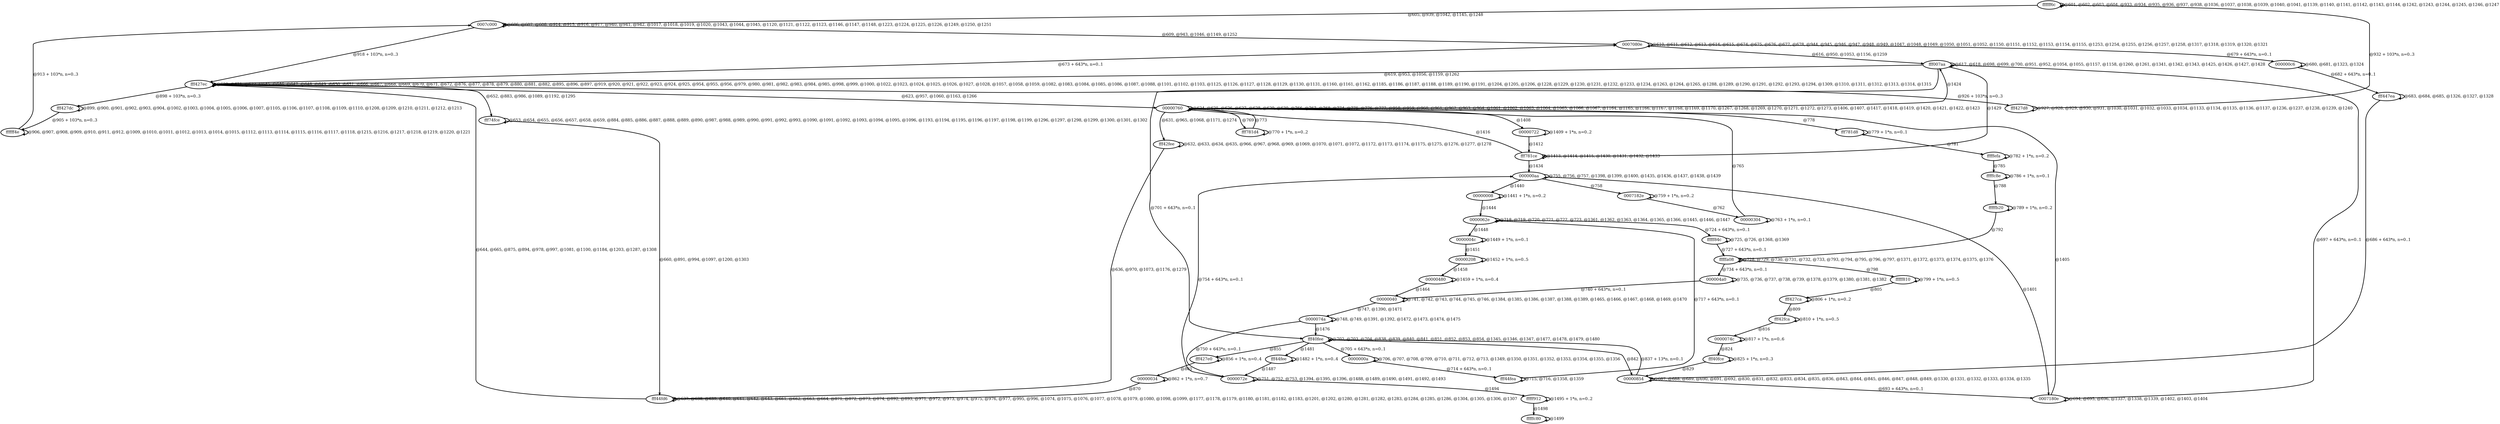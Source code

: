 digraph G {
        node [style=rounded, penwidth=3, fontsize=20, shape=oval];
        "ffffff6c" -> "ffffff6c" [label="@601, @602, @603, @604, @933, @934, @935, @936, @937, @938, @1036, @1037, @1038, @1039, @1040, @1041, @1139, @1140, @1141, @1142, @1143, @1144, @1242, @1243, @1244, @1245, @1246, @1247", color=black,arrowsize=1,style=bold,penwidth=3,fontsize=20];
"ffffff6c" -> "0007c000" [label="@605, @939, @1042, @1145, @1248", color=black,arrowsize=1,style=bold,penwidth=3,fontsize=20];
"0007c000" -> "0007c000" [label="@606, @607, @608, @914, @915, @916, @917, @940, @941, @942, @1017, @1018, @1019, @1020, @1043, @1044, @1045, @1120, @1121, @1122, @1123, @1146, @1147, @1148, @1223, @1224, @1225, @1226, @1249, @1250, @1251", color=black,arrowsize=1,style=bold,penwidth=3,fontsize=20];
"0007c000" -> "0007080e" [label="@609, @943, @1046, @1149, @1252", color=black,arrowsize=1,style=bold,penwidth=3,fontsize=20];
"0007080e" -> "0007080e" [label="@610, @611, @612, @613, @614, @615, @674, @675, @676, @677, @678, @944, @945, @946, @947, @948, @949, @1047, @1048, @1049, @1050, @1051, @1052, @1150, @1151, @1152, @1153, @1154, @1155, @1253, @1254, @1255, @1256, @1257, @1258, @1317, @1318, @1319, @1320, @1321", color=black,arrowsize=1,style=bold,penwidth=3,fontsize=20];
"0007080e" -> "fff007aa" [label="@616, @950, @1053, @1156, @1259", color=black,arrowsize=1,style=bold,penwidth=3,fontsize=20];
"fff007aa" -> "fff007aa" [label="@617, @618, @698, @699, @700, @951, @952, @1054, @1055, @1157, @1158, @1260, @1261, @1341, @1342, @1343, @1425, @1426, @1427, @1428", color=black,arrowsize=1,style=bold,penwidth=3,fontsize=20];
"fff007aa" -> "fff427ec" [label="@619, @953, @1056, @1159, @1262", color=black,arrowsize=1,style=bold,penwidth=3,fontsize=20];
"fff427ec" -> "fff427ec" [label="@620, @621, @622, @645, @646, @647, @648, @649, @650, @651, @666, @667, @668, @669, @670, @671, @672, @876, @877, @878, @879, @880, @881, @882, @895, @896, @897, @919, @920, @921, @922, @923, @924, @925, @954, @955, @956, @979, @980, @981, @982, @983, @984, @985, @998, @999, @1000, @1022, @1023, @1024, @1025, @1026, @1027, @1028, @1057, @1058, @1059, @1082, @1083, @1084, @1085, @1086, @1087, @1088, @1101, @1102, @1103, @1125, @1126, @1127, @1128, @1129, @1130, @1131, @1160, @1161, @1162, @1185, @1186, @1187, @1188, @1189, @1190, @1191, @1204, @1205, @1206, @1228, @1229, @1230, @1231, @1232, @1233, @1234, @1263, @1264, @1265, @1288, @1289, @1290, @1291, @1292, @1293, @1294, @1309, @1310, @1311, @1312, @1313, @1314, @1315", color=black,arrowsize=1,style=bold,penwidth=3,fontsize=20];
"fff427ec" -> "00000760" [label="@623, @957, @1060, @1163, @1266", color=black,arrowsize=1,style=bold,penwidth=3,fontsize=20];
"00000760" -> "00000760" [label="@624, @625, @626, @627, @628, @629, @630, @766, @767, @768, @774, @775, @776, @777, @958, @959, @960, @961, @962, @963, @964, @1061, @1062, @1063, @1064, @1065, @1066, @1067, @1164, @1165, @1166, @1167, @1168, @1169, @1170, @1267, @1268, @1269, @1270, @1271, @1272, @1273, @1406, @1407, @1417, @1418, @1419, @1420, @1421, @1422, @1423", color=black,arrowsize=1,style=bold,penwidth=3,fontsize=20];
"00000760" -> "fff42fee" [label="@631, @965, @1068, @1171, @1274", color=black,arrowsize=1,style=bold,penwidth=3,fontsize=20];
"fff42fee" -> "fff42fee" [label="@632, @633, @634, @635, @966, @967, @968, @969, @1069, @1070, @1071, @1072, @1172, @1173, @1174, @1175, @1275, @1276, @1277, @1278", color=black,arrowsize=1,style=bold,penwidth=3,fontsize=20];
"fff42fee" -> "fff44fd6" [label="@636, @970, @1073, @1176, @1279", color=black,arrowsize=1,style=bold,penwidth=3,fontsize=20];
"fff44fd6" -> "fff44fd6" [label="@637, @638, @639, @640, @641, @642, @643, @661, @662, @663, @664, @871, @872, @873, @874, @892, @893, @971, @972, @973, @974, @975, @976, @977, @995, @996, @1074, @1075, @1076, @1077, @1078, @1079, @1080, @1098, @1099, @1177, @1178, @1179, @1180, @1181, @1182, @1183, @1201, @1202, @1280, @1281, @1282, @1283, @1284, @1285, @1286, @1304, @1305, @1306, @1307", color=black,arrowsize=1,style=bold,penwidth=3,fontsize=20];
"fff44fd6" -> "fff427ec" [label="@644, @665, @875, @894, @978, @997, @1081, @1100, @1184, @1203, @1287, @1308", color=black,arrowsize=1,style=bold,penwidth=3,fontsize=20];
"fff427ec" -> "fff74fce" [label="@652, @883, @986, @1089, @1192, @1295", color=black,arrowsize=1,style=bold,penwidth=3,fontsize=20];
"fff74fce" -> "fff74fce" [label="@653, @654, @655, @656, @657, @658, @659, @884, @885, @886, @887, @888, @889, @890, @987, @988, @989, @990, @991, @992, @993, @1090, @1091, @1092, @1093, @1094, @1095, @1096, @1193, @1194, @1195, @1196, @1197, @1198, @1199, @1296, @1297, @1298, @1299, @1300, @1301, @1302", color=black,arrowsize=1,style=bold,penwidth=3,fontsize=20];
"fff74fce" -> "fff44fd6" [label="@660, @891, @994, @1097, @1200, @1303", color=black,arrowsize=1,style=bold,penwidth=3,fontsize=20];
"fff427ec" -> "0007080e" [label="@673 + 643*n, n=0..1", color=black,arrowsize=1,style=bold,penwidth=3,fontsize=20];
"0007080e" -> "000000c6" [label="@679 + 643*n, n=0..1", color=black,arrowsize=1,style=bold,penwidth=3,fontsize=20];
"000000c6" -> "000000c6" [label="@680, @681, @1323, @1324", color=black,arrowsize=1,style=bold,penwidth=3,fontsize=20];
"000000c6" -> "fff447ea" [label="@682 + 643*n, n=0..1", color=black,arrowsize=1,style=bold,penwidth=3,fontsize=20];
"fff447ea" -> "fff447ea" [label="@683, @684, @685, @1326, @1327, @1328", color=black,arrowsize=1,style=bold,penwidth=3,fontsize=20];
"fff447ea" -> "00000854" [label="@686 + 643*n, n=0..1", color=black,arrowsize=1,style=bold,penwidth=3,fontsize=20];
"00000854" -> "00000854" [label="@687, @688, @689, @690, @691, @692, @830, @831, @832, @833, @834, @835, @836, @843, @844, @845, @846, @847, @848, @849, @1330, @1331, @1332, @1333, @1334, @1335", color=black,arrowsize=1,style=bold,penwidth=3,fontsize=20];
"00000854" -> "0007180e" [label="@693 + 643*n, n=0..1", color=black,arrowsize=1,style=bold,penwidth=3,fontsize=20];
"0007180e" -> "0007180e" [label="@694, @695, @696, @1337, @1338, @1339, @1402, @1403, @1404", color=black,arrowsize=1,style=bold,penwidth=3,fontsize=20];
"0007180e" -> "fff007aa" [label="@697 + 643*n, n=0..1", color=black,arrowsize=1,style=bold,penwidth=3,fontsize=20];
"fff007aa" -> "fff40fee" [label="@701 + 643*n, n=0..1", color=black,arrowsize=1,style=bold,penwidth=3,fontsize=20];
"fff40fee" -> "fff40fee" [label="@702, @703, @704, @838, @839, @840, @841, @851, @852, @853, @854, @1345, @1346, @1347, @1477, @1478, @1479, @1480", color=black,arrowsize=1,style=bold,penwidth=3,fontsize=20];
"fff40fee" -> "0000000a" [label="@705 + 643*n, n=0..1", color=black,arrowsize=1,style=bold,penwidth=3,fontsize=20];
"0000000a" -> "0000000a" [label="@706, @707, @708, @709, @710, @711, @712, @713, @1349, @1350, @1351, @1352, @1353, @1354, @1355, @1356", color=black,arrowsize=1,style=bold,penwidth=3,fontsize=20];
"0000000a" -> "fff44fea" [label="@714 + 643*n, n=0..1", color=black,arrowsize=1,style=bold,penwidth=3,fontsize=20];
"fff44fea" -> "fff44fea" [label="@715, @716, @1358, @1359", color=black,arrowsize=1,style=bold,penwidth=3,fontsize=20];
"fff44fea" -> "0000062e" [label="@717 + 643*n, n=0..1", color=black,arrowsize=1,style=bold,penwidth=3,fontsize=20];
"0000062e" -> "0000062e" [label="@718, @719, @720, @721, @722, @723, @1361, @1362, @1363, @1364, @1365, @1366, @1445, @1446, @1447", color=black,arrowsize=1,style=bold,penwidth=3,fontsize=20];
"0000062e" -> "fffff84c" [label="@724 + 643*n, n=0..1", color=black,arrowsize=1,style=bold,penwidth=3,fontsize=20];
"fffff84c" -> "fffff84c" [label="@725, @726, @1368, @1369", color=black,arrowsize=1,style=bold,penwidth=3,fontsize=20];
"fffff84c" -> "fffffa08" [label="@727 + 643*n, n=0..1", color=black,arrowsize=1,style=bold,penwidth=3,fontsize=20];
"fffffa08" -> "fffffa08" [label="@728, @729, @730, @731, @732, @733, @793, @794, @795, @796, @797, @1371, @1372, @1373, @1374, @1375, @1376", color=black,arrowsize=1,style=bold,penwidth=3,fontsize=20];
"fffffa08" -> "000004a0" [label="@734 + 643*n, n=0..1", color=black,arrowsize=1,style=bold,penwidth=3,fontsize=20];
"000004a0" -> "000004a0" [label="@735, @736, @737, @738, @739, @1378, @1379, @1380, @1381, @1382", color=black,arrowsize=1,style=bold,penwidth=3,fontsize=20];
"000004a0" -> "00000040" [label="@740 + 643*n, n=0..1", color=black,arrowsize=1,style=bold,penwidth=3,fontsize=20];
"00000040" -> "00000040" [label="@741, @742, @743, @744, @745, @746, @1384, @1385, @1386, @1387, @1388, @1389, @1465, @1466, @1467, @1468, @1469, @1470", color=black,arrowsize=1,style=bold,penwidth=3,fontsize=20];
"00000040" -> "0000074a" [label="@747, @1390, @1471", color=black,arrowsize=1,style=bold,penwidth=3,fontsize=20];
"0000074a" -> "0000074a" [label="@748, @749, @1391, @1392, @1472, @1473, @1474, @1475", color=black,arrowsize=1,style=bold,penwidth=3,fontsize=20];
"0000074a" -> "0000072e" [label="@750 + 643*n, n=0..1", color=black,arrowsize=1,style=bold,penwidth=3,fontsize=20];
"0000072e" -> "0000072e" [label="@751, @752, @753, @1394, @1395, @1396, @1488, @1489, @1490, @1491, @1492, @1493", color=black,arrowsize=1,style=bold,penwidth=3,fontsize=20];
"0000072e" -> "000000aa" [label="@754 + 643*n, n=0..1", color=black,arrowsize=1,style=bold,penwidth=3,fontsize=20];
"000000aa" -> "000000aa" [label="@755, @756, @757, @1398, @1399, @1400, @1435, @1436, @1437, @1438, @1439", color=black,arrowsize=1,style=bold,penwidth=3,fontsize=20];
"000000aa" -> "0007182e" [label="@758", color=black,arrowsize=1,style=bold,penwidth=3,fontsize=20];
"0007182e" -> "0007182e" [label="@759 + 1*n, n=0..2", color=black,arrowsize=1,style=bold,penwidth=3,fontsize=20];
"0007182e" -> "00000304" [label="@762", color=black,arrowsize=1,style=bold,penwidth=3,fontsize=20];
"00000304" -> "00000304" [label="@763 + 1*n, n=0..1", color=black,arrowsize=1,style=bold,penwidth=3,fontsize=20];
"00000304" -> "00000760" [label="@765", color=black,arrowsize=1,style=bold,penwidth=3,fontsize=20];
"00000760" -> "fff781d4" [label="@769", color=black,arrowsize=1,style=bold,penwidth=3,fontsize=20];
"fff781d4" -> "fff781d4" [label="@770 + 1*n, n=0..2", color=black,arrowsize=1,style=bold,penwidth=3,fontsize=20];
"fff781d4" -> "00000760" [label="@773", color=black,arrowsize=1,style=bold,penwidth=3,fontsize=20];
"00000760" -> "fff781d8" [label="@778", color=black,arrowsize=1,style=bold,penwidth=3,fontsize=20];
"fff781d8" -> "fff781d8" [label="@779 + 1*n, n=0..1", color=black,arrowsize=1,style=bold,penwidth=3,fontsize=20];
"fff781d8" -> "fffffefa" [label="@781", color=black,arrowsize=1,style=bold,penwidth=3,fontsize=20];
"fffffefa" -> "fffffefa" [label="@782 + 1*n, n=0..2", color=black,arrowsize=1,style=bold,penwidth=3,fontsize=20];
"fffffefa" -> "fffffc8e" [label="@785", color=black,arrowsize=1,style=bold,penwidth=3,fontsize=20];
"fffffc8e" -> "fffffc8e" [label="@786 + 1*n, n=0..1", color=black,arrowsize=1,style=bold,penwidth=3,fontsize=20];
"fffffc8e" -> "fffffb20" [label="@788", color=black,arrowsize=1,style=bold,penwidth=3,fontsize=20];
"fffffb20" -> "fffffb20" [label="@789 + 1*n, n=0..2", color=black,arrowsize=1,style=bold,penwidth=3,fontsize=20];
"fffffb20" -> "fffffa08" [label="@792", color=black,arrowsize=1,style=bold,penwidth=3,fontsize=20];
"fffffa08" -> "fffff810" [label="@798", color=black,arrowsize=1,style=bold,penwidth=3,fontsize=20];
"fffff810" -> "fffff810" [label="@799 + 1*n, n=0..5", color=black,arrowsize=1,style=bold,penwidth=3,fontsize=20];
"fffff810" -> "fff427ca" [label="@805", color=black,arrowsize=1,style=bold,penwidth=3,fontsize=20];
"fff427ca" -> "fff427ca" [label="@806 + 1*n, n=0..2", color=black,arrowsize=1,style=bold,penwidth=3,fontsize=20];
"fff427ca" -> "fff42fca" [label="@809", color=black,arrowsize=1,style=bold,penwidth=3,fontsize=20];
"fff42fca" -> "fff42fca" [label="@810 + 1*n, n=0..5", color=black,arrowsize=1,style=bold,penwidth=3,fontsize=20];
"fff42fca" -> "0000074c" [label="@816", color=black,arrowsize=1,style=bold,penwidth=3,fontsize=20];
"0000074c" -> "0000074c" [label="@817 + 1*n, n=0..6", color=black,arrowsize=1,style=bold,penwidth=3,fontsize=20];
"0000074c" -> "fff40fce" [label="@824", color=black,arrowsize=1,style=bold,penwidth=3,fontsize=20];
"fff40fce" -> "fff40fce" [label="@825 + 1*n, n=0..3", color=black,arrowsize=1,style=bold,penwidth=3,fontsize=20];
"fff40fce" -> "00000854" [label="@829", color=black,arrowsize=1,style=bold,penwidth=3,fontsize=20];
"00000854" -> "fff40fee" [label="@837 + 13*n, n=0..1", color=black,arrowsize=1,style=bold,penwidth=3,fontsize=20];
"fff40fee" -> "00000854" [label="@842", color=black,arrowsize=1,style=bold,penwidth=3,fontsize=20];
"fff40fee" -> "fff427e0" [label="@855", color=black,arrowsize=1,style=bold,penwidth=3,fontsize=20];
"fff427e0" -> "fff427e0" [label="@856 + 1*n, n=0..4", color=black,arrowsize=1,style=bold,penwidth=3,fontsize=20];
"fff427e0" -> "00000034" [label="@861", color=black,arrowsize=1,style=bold,penwidth=3,fontsize=20];
"00000034" -> "00000034" [label="@862 + 1*n, n=0..7", color=black,arrowsize=1,style=bold,penwidth=3,fontsize=20];
"00000034" -> "fff44fd6" [label="@870", color=black,arrowsize=1,style=bold,penwidth=3,fontsize=20];
"fff427ec" -> "fff427dc" [label="@898 + 103*n, n=0..3", color=black,arrowsize=1,style=bold,penwidth=3,fontsize=20];
"fff427dc" -> "fff427dc" [label="@899, @900, @901, @902, @903, @904, @1002, @1003, @1004, @1005, @1006, @1007, @1105, @1106, @1107, @1108, @1109, @1110, @1208, @1209, @1210, @1211, @1212, @1213", color=black,arrowsize=1,style=bold,penwidth=3,fontsize=20];
"fff427dc" -> "ffffff4e" [label="@905 + 103*n, n=0..3", color=black,arrowsize=1,style=bold,penwidth=3,fontsize=20];
"ffffff4e" -> "ffffff4e" [label="@906, @907, @908, @909, @910, @911, @912, @1009, @1010, @1011, @1012, @1013, @1014, @1015, @1112, @1113, @1114, @1115, @1116, @1117, @1118, @1215, @1216, @1217, @1218, @1219, @1220, @1221", color=black,arrowsize=1,style=bold,penwidth=3,fontsize=20];
"ffffff4e" -> "0007c000" [label="@913 + 103*n, n=0..3", color=black,arrowsize=1,style=bold,penwidth=3,fontsize=20];
"0007c000" -> "fff427ec" [label="@918 + 103*n, n=0..3", color=black,arrowsize=1,style=bold,penwidth=3,fontsize=20];
"fff427ec" -> "fff427d8" [label="@926 + 103*n, n=0..3", color=black,arrowsize=1,style=bold,penwidth=3,fontsize=20];
"fff427d8" -> "fff427d8" [label="@927, @928, @929, @930, @931, @1030, @1031, @1032, @1033, @1034, @1133, @1134, @1135, @1136, @1137, @1236, @1237, @1238, @1239, @1240", color=black,arrowsize=1,style=bold,penwidth=3,fontsize=20];
"fff427d8" -> "ffffff6c" [label="@932 + 103*n, n=0..3", color=black,arrowsize=1,style=bold,penwidth=3,fontsize=20];
"000000aa" -> "0007180e" [label="@1401", color=black,arrowsize=1,style=bold,penwidth=3,fontsize=20];
"0007180e" -> "00000760" [label="@1405", color=black,arrowsize=1,style=bold,penwidth=3,fontsize=20];
"00000760" -> "00000722" [label="@1408", color=black,arrowsize=1,style=bold,penwidth=3,fontsize=20];
"00000722" -> "00000722" [label="@1409 + 1*n, n=0..2", color=black,arrowsize=1,style=bold,penwidth=3,fontsize=20];
"00000722" -> "fff781ce" [label="@1412", color=black,arrowsize=1,style=bold,penwidth=3,fontsize=20];
"fff781ce" -> "fff781ce" [label="@1413, @1414, @1415, @1430, @1431, @1432, @1433", color=black,arrowsize=1,style=bold,penwidth=3,fontsize=20];
"fff781ce" -> "00000760" [label="@1416", color=black,arrowsize=1,style=bold,penwidth=3,fontsize=20];
"00000760" -> "fff007aa" [label="@1424", color=black,arrowsize=1,style=bold,penwidth=3,fontsize=20];
"fff007aa" -> "fff781ce" [label="@1429", color=black,arrowsize=1,style=bold,penwidth=3,fontsize=20];
"fff781ce" -> "000000aa" [label="@1434", color=black,arrowsize=1,style=bold,penwidth=3,fontsize=20];
"000000aa" -> "00000008" [label="@1440", color=black,arrowsize=1,style=bold,penwidth=3,fontsize=20];
"00000008" -> "00000008" [label="@1441 + 1*n, n=0..2", color=black,arrowsize=1,style=bold,penwidth=3,fontsize=20];
"00000008" -> "0000062e" [label="@1444", color=black,arrowsize=1,style=bold,penwidth=3,fontsize=20];
"0000062e" -> "0000004c" [label="@1448", color=black,arrowsize=1,style=bold,penwidth=3,fontsize=20];
"0000004c" -> "0000004c" [label="@1449 + 1*n, n=0..1", color=black,arrowsize=1,style=bold,penwidth=3,fontsize=20];
"0000004c" -> "00000208" [label="@1451", color=black,arrowsize=1,style=bold,penwidth=3,fontsize=20];
"00000208" -> "00000208" [label="@1452 + 1*n, n=0..5", color=black,arrowsize=1,style=bold,penwidth=3,fontsize=20];
"00000208" -> "00000480" [label="@1458", color=black,arrowsize=1,style=bold,penwidth=3,fontsize=20];
"00000480" -> "00000480" [label="@1459 + 1*n, n=0..4", color=black,arrowsize=1,style=bold,penwidth=3,fontsize=20];
"00000480" -> "00000040" [label="@1464", color=black,arrowsize=1,style=bold,penwidth=3,fontsize=20];
"0000074a" -> "fff40fee" [label="@1476", color=black,arrowsize=1,style=bold,penwidth=3,fontsize=20];
"fff40fee" -> "fff44fee" [label="@1481", color=black,arrowsize=1,style=bold,penwidth=3,fontsize=20];
"fff44fee" -> "fff44fee" [label="@1482 + 1*n, n=0..4", color=black,arrowsize=1,style=bold,penwidth=3,fontsize=20];
"fff44fee" -> "0000072e" [label="@1487", color=black,arrowsize=1,style=bold,penwidth=3,fontsize=20];
"0000072e" -> "fffff912" [label="@1494", color=black,arrowsize=1,style=bold,penwidth=3,fontsize=20];
"fffff912" -> "fffff912" [label="@1495 + 1*n, n=0..2", color=black,arrowsize=1,style=bold,penwidth=3,fontsize=20];
"fffff912" -> "fffffc80" [label="@1498", color=black,arrowsize=1,style=bold,penwidth=3,fontsize=20];
"fffffc80" -> "fffffc80" [label="@1499", color=black,arrowsize=1,style=bold,penwidth=3,fontsize=20];
}
